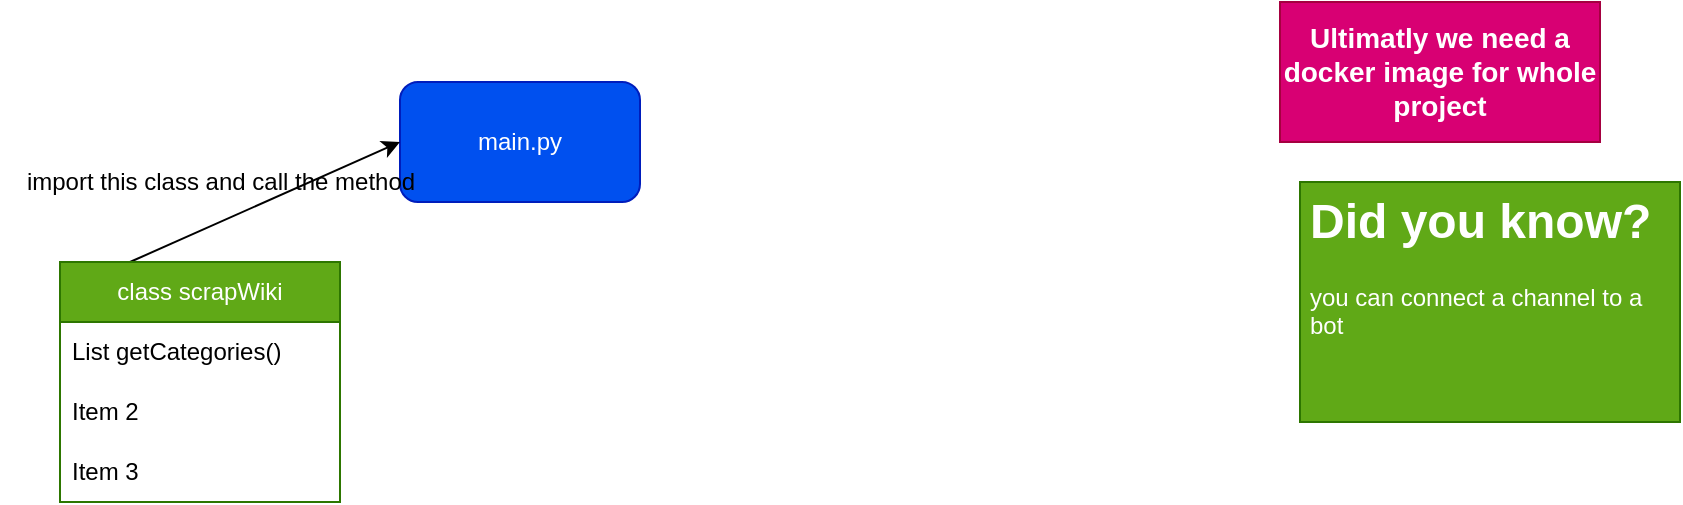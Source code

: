 <mxfile>
    <diagram id="vDl3_q1mSqVm9GCNBHWo" name="Page-1">
        <mxGraphModel dx="1388" dy="318" grid="1" gridSize="10" guides="1" tooltips="1" connect="1" arrows="1" fold="1" page="1" pageScale="1" pageWidth="850" pageHeight="1100" math="0" shadow="0">
            <root>
                <mxCell id="0"/>
                <mxCell id="1" parent="0"/>
                <mxCell id="3" value="main.py" style="rounded=1;whiteSpace=wrap;html=1;fillColor=#0050ef;fontColor=#ffffff;strokeColor=#001DBC;" parent="1" vertex="1">
                    <mxGeometry x="210" y="40" width="120" height="60" as="geometry"/>
                </mxCell>
                <mxCell id="24" value="" style="edgeStyle=none;html=1;entryX=0;entryY=0.5;entryDx=0;entryDy=0;exitX=0.25;exitY=0;exitDx=0;exitDy=0;" edge="1" parent="1" source="4" target="3">
                    <mxGeometry relative="1" as="geometry">
                        <mxPoint x="126.129" y="65" as="targetPoint"/>
                    </mxGeometry>
                </mxCell>
                <mxCell id="4" value="class scrapWiki" style="swimlane;fontStyle=0;childLayout=stackLayout;horizontal=1;startSize=30;horizontalStack=0;resizeParent=1;resizeParentMax=0;resizeLast=0;collapsible=1;marginBottom=0;whiteSpace=wrap;html=1;fillColor=#60a917;fontColor=#ffffff;strokeColor=#2D7600;" parent="1" vertex="1">
                    <mxGeometry x="40" y="130" width="140" height="120" as="geometry"/>
                </mxCell>
                <mxCell id="5" value="List getCategories()" style="text;strokeColor=none;fillColor=none;align=left;verticalAlign=middle;spacingLeft=4;spacingRight=4;overflow=hidden;points=[[0,0.5],[1,0.5]];portConstraint=eastwest;rotatable=0;whiteSpace=wrap;html=1;" parent="4" vertex="1">
                    <mxGeometry y="30" width="140" height="30" as="geometry"/>
                </mxCell>
                <mxCell id="6" value="Item 2" style="text;strokeColor=none;fillColor=none;align=left;verticalAlign=middle;spacingLeft=4;spacingRight=4;overflow=hidden;points=[[0,0.5],[1,0.5]];portConstraint=eastwest;rotatable=0;whiteSpace=wrap;html=1;" parent="4" vertex="1">
                    <mxGeometry y="60" width="140" height="30" as="geometry"/>
                </mxCell>
                <mxCell id="7" value="Item 3" style="text;strokeColor=none;fillColor=none;align=left;verticalAlign=middle;spacingLeft=4;spacingRight=4;overflow=hidden;points=[[0,0.5],[1,0.5]];portConstraint=eastwest;rotatable=0;whiteSpace=wrap;html=1;" parent="4" vertex="1">
                    <mxGeometry y="90" width="140" height="30" as="geometry"/>
                </mxCell>
                <mxCell id="21" value="&lt;h1&gt;&lt;span style=&quot;background-color: initial;&quot;&gt;Did you know?&lt;/span&gt;&lt;br&gt;&lt;/h1&gt;&lt;div&gt;you can connect a channel to a bot&lt;/div&gt;" style="text;html=1;strokeColor=#2D7600;fillColor=#60a917;spacing=5;spacingTop=-20;whiteSpace=wrap;overflow=hidden;rounded=0;fontColor=#ffffff;" parent="1" vertex="1">
                    <mxGeometry x="660" y="90" width="190" height="120" as="geometry"/>
                </mxCell>
                <mxCell id="22" value="&lt;b&gt;&lt;font style=&quot;font-size: 14px;&quot;&gt;Ultimatly we need a docker image for whole project&lt;/font&gt;&lt;/b&gt;" style="text;html=1;strokeColor=#A50040;fillColor=#d80073;align=center;verticalAlign=middle;whiteSpace=wrap;rounded=0;fontColor=#ffffff;" parent="1" vertex="1">
                    <mxGeometry x="650" width="160" height="70" as="geometry"/>
                </mxCell>
                <mxCell id="25" value="import this class and call the method" style="text;html=1;align=center;verticalAlign=middle;resizable=0;points=[];autosize=1;strokeColor=none;fillColor=none;" vertex="1" parent="1">
                    <mxGeometry x="10" y="75" width="220" height="30" as="geometry"/>
                </mxCell>
            </root>
        </mxGraphModel>
    </diagram>
</mxfile>